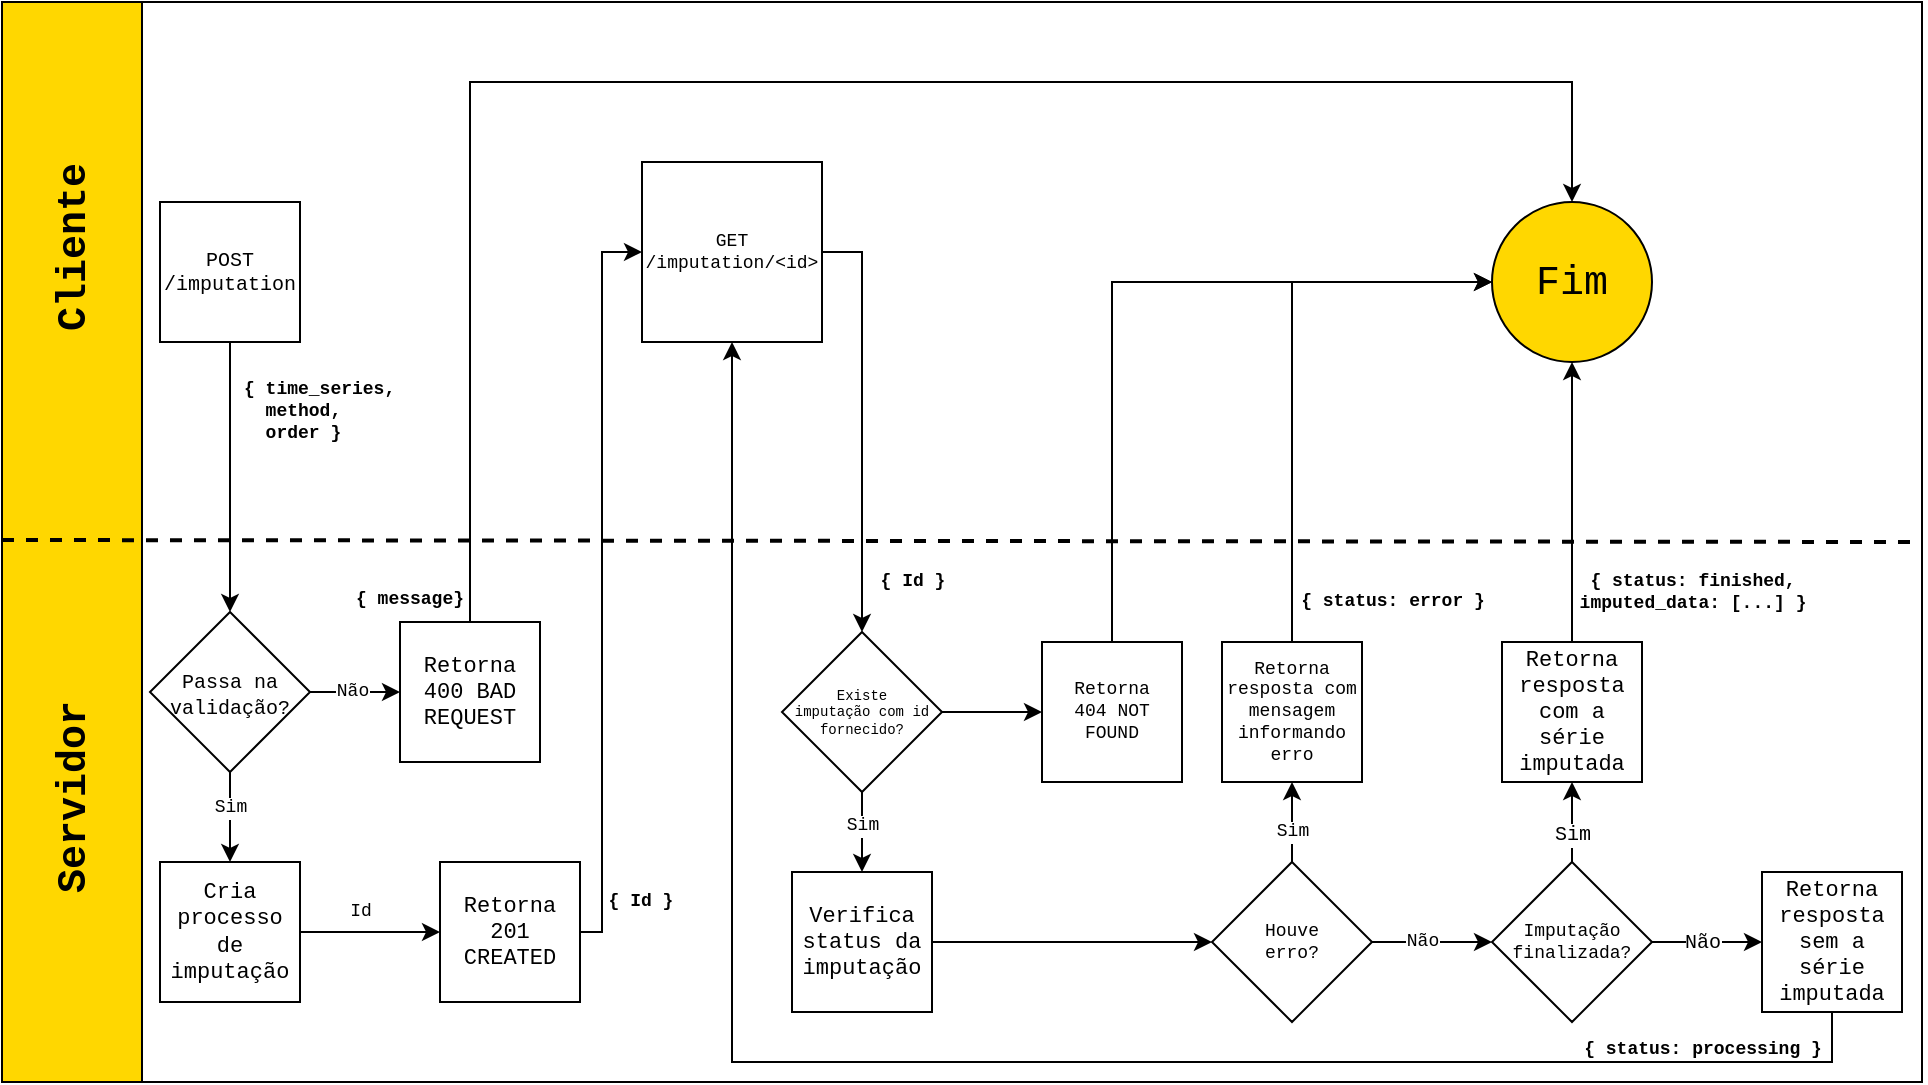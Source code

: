 <mxfile version="20.6.0" type="gitlab">
  <diagram name="Page-1" id="52a04d89-c75d-2922-d76d-85b35f80e030">
    <mxGraphModel dx="2090" dy="588" grid="1" gridSize="10" guides="1" tooltips="1" connect="1" arrows="1" fold="1" page="1" pageScale="1" pageWidth="1100" pageHeight="850" background="none" math="0" shadow="0">
      <root>
        <mxCell id="0" />
        <mxCell id="1" parent="0" />
        <mxCell id="W06Trd2OWitXyWGzXINa-115" value="" style="rounded=0;whiteSpace=wrap;html=1;labelBackgroundColor=none;fontFamily=Courier New;fontSize=10;fillColor=none;strokeColor=#000000;" vertex="1" parent="1">
          <mxGeometry x="-10" y="20" width="960" height="540" as="geometry" />
        </mxCell>
        <mxCell id="W06Trd2OWitXyWGzXINa-118" value="" style="rounded=0;whiteSpace=wrap;html=1;labelBackgroundColor=none;fontFamily=Courier New;fontSize=10;fillColor=#FFD700;strokeColor=#000000;" vertex="1" parent="1">
          <mxGeometry x="-10" y="20" width="70" height="540" as="geometry" />
        </mxCell>
        <mxCell id="W06Trd2OWitXyWGzXINa-138" style="edgeStyle=orthogonalEdgeStyle;rounded=0;orthogonalLoop=1;jettySize=auto;html=1;entryX=0;entryY=0.5;entryDx=0;entryDy=0;strokeWidth=1;fontFamily=Courier New;fontSize=9;" edge="1" parent="1" source="W06Trd2OWitXyWGzXINa-13" target="W06Trd2OWitXyWGzXINa-61">
          <mxGeometry relative="1" as="geometry">
            <Array as="points">
              <mxPoint x="290" y="485" />
              <mxPoint x="290" y="145" />
            </Array>
          </mxGeometry>
        </mxCell>
        <mxCell id="W06Trd2OWitXyWGzXINa-13" value="Retorna 201 CREATED" style="whiteSpace=wrap;html=1;aspect=fixed;labelBackgroundColor=none;fontFamily=Courier New;fontSize=11;" vertex="1" parent="1">
          <mxGeometry x="209" y="450" width="70" height="70" as="geometry" />
        </mxCell>
        <mxCell id="W06Trd2OWitXyWGzXINa-55" style="edgeStyle=orthogonalEdgeStyle;rounded=0;orthogonalLoop=1;jettySize=auto;html=1;fontFamily=Courier New;fontSize=8;" edge="1" parent="1" source="W06Trd2OWitXyWGzXINa-27" target="W06Trd2OWitXyWGzXINa-54">
          <mxGeometry relative="1" as="geometry" />
        </mxCell>
        <mxCell id="W06Trd2OWitXyWGzXINa-27" value="POST /imputation" style="whiteSpace=wrap;html=1;aspect=fixed;labelBackgroundColor=none;fontFamily=Courier New;fontSize=10;" vertex="1" parent="1">
          <mxGeometry x="69" y="120" width="70" height="70" as="geometry" />
        </mxCell>
        <mxCell id="W06Trd2OWitXyWGzXINa-52" value="Cliente" style="text;html=1;strokeColor=none;fillColor=none;align=center;verticalAlign=middle;whiteSpace=wrap;rounded=0;labelBackgroundColor=none;fontFamily=Courier New;fontSize=20;rotation=-90;fontStyle=1" vertex="1" parent="1">
          <mxGeometry x="-40" y="110" width="130" height="65" as="geometry" />
        </mxCell>
        <mxCell id="W06Trd2OWitXyWGzXINa-53" value="Servidor" style="text;html=1;strokeColor=none;fillColor=none;align=center;verticalAlign=middle;whiteSpace=wrap;rounded=0;labelBackgroundColor=none;fontFamily=Courier New;fontSize=20;rotation=-90;fontStyle=1" vertex="1" parent="1">
          <mxGeometry x="-40" y="385" width="130" height="65" as="geometry" />
        </mxCell>
        <mxCell id="W06Trd2OWitXyWGzXINa-77" style="edgeStyle=orthogonalEdgeStyle;rounded=0;orthogonalLoop=1;jettySize=auto;html=1;entryX=0;entryY=0.5;entryDx=0;entryDy=0;fontFamily=Courier New;fontSize=9;" edge="1" parent="1" source="W06Trd2OWitXyWGzXINa-54" target="W06Trd2OWitXyWGzXINa-74">
          <mxGeometry relative="1" as="geometry" />
        </mxCell>
        <mxCell id="W06Trd2OWitXyWGzXINa-78" value="Não" style="edgeLabel;html=1;align=center;verticalAlign=middle;resizable=0;points=[];fontSize=9;fontFamily=Courier New;" vertex="1" connectable="0" parent="W06Trd2OWitXyWGzXINa-77">
          <mxGeometry x="-0.082" relative="1" as="geometry">
            <mxPoint as="offset" />
          </mxGeometry>
        </mxCell>
        <mxCell id="W06Trd2OWitXyWGzXINa-79" style="edgeStyle=orthogonalEdgeStyle;rounded=0;orthogonalLoop=1;jettySize=auto;html=1;entryX=0.5;entryY=0;entryDx=0;entryDy=0;fontFamily=Courier New;fontSize=9;" edge="1" parent="1" source="W06Trd2OWitXyWGzXINa-54" target="W06Trd2OWitXyWGzXINa-60">
          <mxGeometry relative="1" as="geometry" />
        </mxCell>
        <mxCell id="W06Trd2OWitXyWGzXINa-80" value="Sim" style="edgeLabel;html=1;align=center;verticalAlign=middle;resizable=0;points=[];fontSize=9;fontFamily=Courier New;" vertex="1" connectable="0" parent="W06Trd2OWitXyWGzXINa-79">
          <mxGeometry x="-0.225" relative="1" as="geometry">
            <mxPoint as="offset" />
          </mxGeometry>
        </mxCell>
        <mxCell id="W06Trd2OWitXyWGzXINa-54" value="&lt;p style=&quot;line-height: 50%;&quot;&gt;&lt;font size=&quot;1&quot;&gt;Passa na validação?&lt;/font&gt;&lt;/p&gt;" style="rhombus;whiteSpace=wrap;html=1;labelBackgroundColor=none;fontFamily=Courier New;fontSize=20;fillColor=default;verticalAlign=middle;labelPosition=center;verticalLabelPosition=middle;align=center;spacing=0;" vertex="1" parent="1">
          <mxGeometry x="64" y="325" width="80" height="80" as="geometry" />
        </mxCell>
        <mxCell id="W06Trd2OWitXyWGzXINa-56" value="{ time_series,&lt;br style=&quot;font-size: 9px;&quot;&gt;&amp;nbsp; method,&lt;br style=&quot;font-size: 9px;&quot;&gt;&amp;nbsp; order&amp;nbsp;&lt;span style=&quot;background-color: initial; font-size: 9px;&quot;&gt;}&lt;/span&gt;" style="text;html=1;strokeColor=none;fillColor=none;align=left;verticalAlign=middle;whiteSpace=wrap;rounded=0;labelBackgroundColor=none;fontFamily=Courier New;fontSize=9;fontStyle=1" vertex="1" parent="1">
          <mxGeometry x="109" y="210" width="90" height="30" as="geometry" />
        </mxCell>
        <mxCell id="W06Trd2OWitXyWGzXINa-81" style="edgeStyle=orthogonalEdgeStyle;rounded=0;orthogonalLoop=1;jettySize=auto;html=1;entryX=0;entryY=0.5;entryDx=0;entryDy=0;fontFamily=Courier New;fontSize=9;" edge="1" parent="1" source="W06Trd2OWitXyWGzXINa-60" target="W06Trd2OWitXyWGzXINa-13">
          <mxGeometry relative="1" as="geometry" />
        </mxCell>
        <mxCell id="W06Trd2OWitXyWGzXINa-83" value="Id" style="edgeLabel;html=1;align=center;verticalAlign=middle;resizable=0;points=[];fontSize=9;fontFamily=Courier New;" vertex="1" connectable="0" parent="W06Trd2OWitXyWGzXINa-81">
          <mxGeometry x="-0.163" relative="1" as="geometry">
            <mxPoint y="-10" as="offset" />
          </mxGeometry>
        </mxCell>
        <mxCell id="W06Trd2OWitXyWGzXINa-60" value="&lt;font style=&quot;font-size: 11px;&quot;&gt;Cria processo de imputação&lt;/font&gt;" style="whiteSpace=wrap;html=1;aspect=fixed;labelBackgroundColor=none;fontFamily=Courier New;fontSize=11;fillColor=default;" vertex="1" parent="1">
          <mxGeometry x="69" y="450" width="70" height="70" as="geometry" />
        </mxCell>
        <mxCell id="W06Trd2OWitXyWGzXINa-132" style="edgeStyle=orthogonalEdgeStyle;rounded=0;orthogonalLoop=1;jettySize=auto;html=1;exitX=1;exitY=0.5;exitDx=0;exitDy=0;strokeWidth=1;fontFamily=Courier New;fontSize=9;entryX=0.5;entryY=0;entryDx=0;entryDy=0;" edge="1" parent="1" source="W06Trd2OWitXyWGzXINa-61" target="W06Trd2OWitXyWGzXINa-130">
          <mxGeometry relative="1" as="geometry">
            <mxPoint x="439.059" y="335.059" as="targetPoint" />
          </mxGeometry>
        </mxCell>
        <mxCell id="W06Trd2OWitXyWGzXINa-61" value="&lt;font style=&quot;font-size: 9px;&quot;&gt;GET /imputation/&amp;lt;id&amp;gt;&lt;/font&gt;" style="whiteSpace=wrap;html=1;aspect=fixed;labelBackgroundColor=none;fontFamily=Courier New;fontSize=8;fillColor=default;" vertex="1" parent="1">
          <mxGeometry x="310" y="100" width="90" height="90" as="geometry" />
        </mxCell>
        <mxCell id="W06Trd2OWitXyWGzXINa-88" style="edgeStyle=orthogonalEdgeStyle;rounded=0;orthogonalLoop=1;jettySize=auto;html=1;fontFamily=Courier New;fontSize=9;exitX=1;exitY=0.5;exitDx=0;exitDy=0;" edge="1" parent="1" source="W06Trd2OWitXyWGzXINa-62" target="W06Trd2OWitXyWGzXINa-69">
          <mxGeometry relative="1" as="geometry">
            <mxPoint x="550" y="490" as="sourcePoint" />
          </mxGeometry>
        </mxCell>
        <mxCell id="W06Trd2OWitXyWGzXINa-62" value="&lt;font style=&quot;font-size: 11px;&quot;&gt;Verifica status da imputação&lt;/font&gt;" style="whiteSpace=wrap;html=1;aspect=fixed;labelBackgroundColor=none;fontFamily=Courier New;fontSize=11;fillColor=default;" vertex="1" parent="1">
          <mxGeometry x="385" y="455" width="70" height="70" as="geometry" />
        </mxCell>
        <mxCell id="W06Trd2OWitXyWGzXINa-66" value="" style="endArrow=none;html=1;rounded=0;fontFamily=Courier New;fontSize=8;dashed=1;strokeWidth=2;" edge="1" parent="1">
          <mxGeometry width="50" height="50" relative="1" as="geometry">
            <mxPoint x="-10" y="289" as="sourcePoint" />
            <mxPoint x="950" y="290" as="targetPoint" />
          </mxGeometry>
        </mxCell>
        <mxCell id="W06Trd2OWitXyWGzXINa-89" style="edgeStyle=orthogonalEdgeStyle;rounded=0;orthogonalLoop=1;jettySize=auto;html=1;entryX=0.5;entryY=1;entryDx=0;entryDy=0;fontFamily=Courier New;fontSize=9;" edge="1" parent="1" source="W06Trd2OWitXyWGzXINa-69" target="W06Trd2OWitXyWGzXINa-71">
          <mxGeometry relative="1" as="geometry" />
        </mxCell>
        <mxCell id="W06Trd2OWitXyWGzXINa-90" value="Sim" style="edgeLabel;html=1;align=center;verticalAlign=middle;resizable=0;points=[];fontSize=9;fontFamily=Courier New;" vertex="1" connectable="0" parent="W06Trd2OWitXyWGzXINa-89">
          <mxGeometry x="-0.243" relative="1" as="geometry">
            <mxPoint as="offset" />
          </mxGeometry>
        </mxCell>
        <mxCell id="W06Trd2OWitXyWGzXINa-91" style="edgeStyle=orthogonalEdgeStyle;rounded=0;orthogonalLoop=1;jettySize=auto;html=1;exitX=1;exitY=0.5;exitDx=0;exitDy=0;fontFamily=Courier New;fontSize=9;" edge="1" parent="1" source="W06Trd2OWitXyWGzXINa-69" target="W06Trd2OWitXyWGzXINa-70">
          <mxGeometry relative="1" as="geometry" />
        </mxCell>
        <mxCell id="W06Trd2OWitXyWGzXINa-92" value="Não" style="edgeLabel;html=1;align=center;verticalAlign=middle;resizable=0;points=[];fontSize=9;fontFamily=Courier New;" vertex="1" connectable="0" parent="W06Trd2OWitXyWGzXINa-91">
          <mxGeometry x="-0.273" relative="1" as="geometry">
            <mxPoint x="3" as="offset" />
          </mxGeometry>
        </mxCell>
        <mxCell id="W06Trd2OWitXyWGzXINa-69" value="Houve&lt;br&gt;erro?" style="rhombus;whiteSpace=wrap;html=1;labelBackgroundColor=none;fontFamily=Courier New;fontSize=9;fillColor=default;" vertex="1" parent="1">
          <mxGeometry x="595" y="450" width="80" height="80" as="geometry" />
        </mxCell>
        <mxCell id="W06Trd2OWitXyWGzXINa-121" style="edgeStyle=orthogonalEdgeStyle;rounded=0;orthogonalLoop=1;jettySize=auto;html=1;entryX=0.5;entryY=1;entryDx=0;entryDy=0;strokeWidth=1;fontFamily=Courier New;fontSize=10;" edge="1" parent="1" source="W06Trd2OWitXyWGzXINa-70" target="W06Trd2OWitXyWGzXINa-73">
          <mxGeometry relative="1" as="geometry">
            <Array as="points">
              <mxPoint x="775" y="435" />
              <mxPoint x="775" y="435" />
            </Array>
          </mxGeometry>
        </mxCell>
        <mxCell id="W06Trd2OWitXyWGzXINa-122" value="Sim" style="edgeLabel;html=1;align=center;verticalAlign=middle;resizable=0;points=[];fontSize=10;fontFamily=Courier New;" vertex="1" connectable="0" parent="W06Trd2OWitXyWGzXINa-121">
          <mxGeometry x="-0.31" relative="1" as="geometry">
            <mxPoint as="offset" />
          </mxGeometry>
        </mxCell>
        <mxCell id="W06Trd2OWitXyWGzXINa-125" style="edgeStyle=orthogonalEdgeStyle;rounded=0;orthogonalLoop=1;jettySize=auto;html=1;entryX=0;entryY=0.5;entryDx=0;entryDy=0;strokeWidth=1;fontFamily=Courier New;fontSize=10;" edge="1" parent="1" source="W06Trd2OWitXyWGzXINa-70" target="W06Trd2OWitXyWGzXINa-72">
          <mxGeometry relative="1" as="geometry" />
        </mxCell>
        <mxCell id="W06Trd2OWitXyWGzXINa-126" value="Não" style="edgeLabel;html=1;align=center;verticalAlign=middle;resizable=0;points=[];fontSize=10;fontFamily=Courier New;" vertex="1" connectable="0" parent="W06Trd2OWitXyWGzXINa-125">
          <mxGeometry x="-0.094" relative="1" as="geometry">
            <mxPoint as="offset" />
          </mxGeometry>
        </mxCell>
        <mxCell id="W06Trd2OWitXyWGzXINa-70" value="Imputação finalizada?" style="rhombus;whiteSpace=wrap;html=1;labelBackgroundColor=none;fontFamily=Courier New;fontSize=9;fillColor=default;" vertex="1" parent="1">
          <mxGeometry x="735" y="450" width="80" height="80" as="geometry" />
        </mxCell>
        <mxCell id="W06Trd2OWitXyWGzXINa-111" style="edgeStyle=orthogonalEdgeStyle;rounded=0;orthogonalLoop=1;jettySize=auto;html=1;entryX=0;entryY=0.5;entryDx=0;entryDy=0;fontFamily=Courier New;fontSize=20;exitX=0.5;exitY=0;exitDx=0;exitDy=0;" edge="1" parent="1" source="W06Trd2OWitXyWGzXINa-71" target="W06Trd2OWitXyWGzXINa-106">
          <mxGeometry relative="1" as="geometry">
            <mxPoint x="610" y="285" as="sourcePoint" />
            <Array as="points">
              <mxPoint x="635" y="160" />
            </Array>
          </mxGeometry>
        </mxCell>
        <mxCell id="W06Trd2OWitXyWGzXINa-71" value="Retorna resposta com mensagem informando erro" style="whiteSpace=wrap;html=1;aspect=fixed;labelBackgroundColor=none;fontFamily=Courier New;fontSize=9;fillColor=default;" vertex="1" parent="1">
          <mxGeometry x="600" y="340" width="70" height="70" as="geometry" />
        </mxCell>
        <mxCell id="W06Trd2OWitXyWGzXINa-128" style="edgeStyle=orthogonalEdgeStyle;rounded=0;orthogonalLoop=1;jettySize=auto;html=1;entryX=0.5;entryY=1;entryDx=0;entryDy=0;strokeWidth=1;fontFamily=Courier New;fontSize=10;" edge="1" parent="1" source="W06Trd2OWitXyWGzXINa-72" target="W06Trd2OWitXyWGzXINa-61">
          <mxGeometry relative="1" as="geometry">
            <Array as="points">
              <mxPoint x="845" y="550" />
              <mxPoint x="385" y="550" />
            </Array>
          </mxGeometry>
        </mxCell>
        <mxCell id="W06Trd2OWitXyWGzXINa-72" value="Retorna resposta sem a série imputada" style="whiteSpace=wrap;html=1;aspect=fixed;labelBackgroundColor=none;fontFamily=Courier New;fontSize=11;fillColor=default;" vertex="1" parent="1">
          <mxGeometry x="870" y="455" width="70" height="70" as="geometry" />
        </mxCell>
        <mxCell id="W06Trd2OWitXyWGzXINa-123" style="edgeStyle=orthogonalEdgeStyle;rounded=0;orthogonalLoop=1;jettySize=auto;html=1;entryX=0.5;entryY=1;entryDx=0;entryDy=0;strokeWidth=1;fontFamily=Courier New;fontSize=10;" edge="1" parent="1" source="W06Trd2OWitXyWGzXINa-73" target="W06Trd2OWitXyWGzXINa-106">
          <mxGeometry relative="1" as="geometry" />
        </mxCell>
        <mxCell id="W06Trd2OWitXyWGzXINa-73" value="Retorna resposta com a série imputada" style="whiteSpace=wrap;html=1;aspect=fixed;labelBackgroundColor=none;fontFamily=Courier New;fontSize=11;fillColor=default;" vertex="1" parent="1">
          <mxGeometry x="740" y="340" width="70" height="70" as="geometry" />
        </mxCell>
        <mxCell id="W06Trd2OWitXyWGzXINa-110" style="edgeStyle=orthogonalEdgeStyle;rounded=0;orthogonalLoop=1;jettySize=auto;html=1;fontFamily=Courier New;fontSize=20;entryX=0.5;entryY=0;entryDx=0;entryDy=0;exitX=0.5;exitY=0;exitDx=0;exitDy=0;" edge="1" parent="1" source="W06Trd2OWitXyWGzXINa-74" target="W06Trd2OWitXyWGzXINa-106">
          <mxGeometry relative="1" as="geometry">
            <mxPoint x="300" y="10" as="targetPoint" />
            <Array as="points">
              <mxPoint x="224" y="60" />
              <mxPoint x="775" y="60" />
            </Array>
          </mxGeometry>
        </mxCell>
        <mxCell id="W06Trd2OWitXyWGzXINa-74" value="Retorna 400 BAD REQUEST" style="whiteSpace=wrap;html=1;aspect=fixed;labelBackgroundColor=none;fontFamily=Courier New;fontSize=11;" vertex="1" parent="1">
          <mxGeometry x="189" y="330" width="70" height="70" as="geometry" />
        </mxCell>
        <mxCell id="W06Trd2OWitXyWGzXINa-85" value="&lt;b style=&quot;font-size: 9px;&quot;&gt;{ Id }&lt;/b&gt;" style="text;html=1;align=center;verticalAlign=middle;resizable=0;points=[];autosize=1;strokeColor=none;fillColor=none;fontSize=9;fontFamily=Courier New;spacing=0;" vertex="1" parent="1">
          <mxGeometry x="284" y="460" width="50" height="20" as="geometry" />
        </mxCell>
        <mxCell id="W06Trd2OWitXyWGzXINa-87" value="&lt;b&gt;{ Id }&lt;/b&gt;" style="text;html=1;align=center;verticalAlign=middle;resizable=0;points=[];autosize=1;strokeColor=none;fillColor=none;fontSize=9;fontFamily=Courier New;spacing=0;" vertex="1" parent="1">
          <mxGeometry x="420" y="300" width="50" height="20" as="geometry" />
        </mxCell>
        <mxCell id="W06Trd2OWitXyWGzXINa-95" value="&lt;b&gt;{ status: error }&lt;/b&gt;" style="text;html=1;align=center;verticalAlign=middle;resizable=0;points=[];autosize=1;strokeColor=none;fillColor=none;fontSize=9;fontFamily=Courier New;spacing=0;" vertex="1" parent="1">
          <mxGeometry x="630" y="310" width="110" height="20" as="geometry" />
        </mxCell>
        <mxCell id="W06Trd2OWitXyWGzXINa-99" value="&lt;b&gt;{ status: processing }&lt;/b&gt;" style="text;html=1;align=center;verticalAlign=middle;resizable=0;points=[];autosize=1;strokeColor=none;fillColor=none;fontSize=9;fontFamily=Courier New;spacing=0;" vertex="1" parent="1">
          <mxGeometry x="770" y="534" width="140" height="20" as="geometry" />
        </mxCell>
        <mxCell id="W06Trd2OWitXyWGzXINa-104" value="&lt;b&gt;{ status: finished,&lt;br&gt;imputed_data: [...] }&lt;/b&gt;" style="text;html=1;align=center;verticalAlign=middle;resizable=0;points=[];autosize=1;strokeColor=none;fillColor=none;fontSize=9;fontFamily=Courier New;spacing=0;" vertex="1" parent="1">
          <mxGeometry x="770" y="300" width="130" height="30" as="geometry" />
        </mxCell>
        <mxCell id="W06Trd2OWitXyWGzXINa-106" value="Fim" style="ellipse;whiteSpace=wrap;html=1;aspect=fixed;labelBackgroundColor=none;fontFamily=Courier New;fontSize=20;fillColor=#FFD700;strokeColor=#000000;" vertex="1" parent="1">
          <mxGeometry x="735" y="120" width="80" height="80" as="geometry" />
        </mxCell>
        <mxCell id="W06Trd2OWitXyWGzXINa-129" value="{ message&lt;span style=&quot;background-color: initial; font-size: 9px;&quot;&gt;}&lt;/span&gt;" style="text;html=1;strokeColor=none;fillColor=none;align=left;verticalAlign=middle;whiteSpace=wrap;rounded=0;labelBackgroundColor=none;fontFamily=Courier New;fontSize=9;fontStyle=1" vertex="1" parent="1">
          <mxGeometry x="165" y="304" width="60" height="30" as="geometry" />
        </mxCell>
        <mxCell id="W06Trd2OWitXyWGzXINa-133" style="edgeStyle=orthogonalEdgeStyle;rounded=0;orthogonalLoop=1;jettySize=auto;html=1;entryX=0.5;entryY=0;entryDx=0;entryDy=0;strokeWidth=1;fontFamily=Courier New;fontSize=9;exitX=0.5;exitY=1;exitDx=0;exitDy=0;" edge="1" parent="1" source="W06Trd2OWitXyWGzXINa-130" target="W06Trd2OWitXyWGzXINa-62">
          <mxGeometry relative="1" as="geometry">
            <mxPoint x="439" y="415" as="sourcePoint" />
            <mxPoint x="439" y="455" as="targetPoint" />
          </mxGeometry>
        </mxCell>
        <mxCell id="W06Trd2OWitXyWGzXINa-134" value="Sim" style="edgeLabel;html=1;align=center;verticalAlign=middle;resizable=0;points=[];fontSize=9;fontFamily=Courier New;" vertex="1" connectable="0" parent="W06Trd2OWitXyWGzXINa-133">
          <mxGeometry x="-0.166" relative="1" as="geometry">
            <mxPoint as="offset" />
          </mxGeometry>
        </mxCell>
        <mxCell id="W06Trd2OWitXyWGzXINa-140" style="edgeStyle=orthogonalEdgeStyle;rounded=0;orthogonalLoop=1;jettySize=auto;html=1;entryX=0;entryY=0.5;entryDx=0;entryDy=0;strokeWidth=1;fontFamily=Courier New;fontSize=9;" edge="1" parent="1" source="W06Trd2OWitXyWGzXINa-130" target="W06Trd2OWitXyWGzXINa-135">
          <mxGeometry relative="1" as="geometry" />
        </mxCell>
        <mxCell id="W06Trd2OWitXyWGzXINa-130" value="Existe&lt;br style=&quot;font-size: 7px;&quot;&gt;imputação com id fornecido?" style="rhombus;whiteSpace=wrap;html=1;labelBackgroundColor=none;strokeColor=#000000;fontFamily=Courier New;fontSize=7;fillColor=none;" vertex="1" parent="1">
          <mxGeometry x="380" y="335" width="80" height="80" as="geometry" />
        </mxCell>
        <mxCell id="W06Trd2OWitXyWGzXINa-141" style="edgeStyle=orthogonalEdgeStyle;rounded=0;orthogonalLoop=1;jettySize=auto;html=1;entryX=0;entryY=0.5;entryDx=0;entryDy=0;strokeWidth=1;fontFamily=Courier New;fontSize=9;exitX=0.5;exitY=0;exitDx=0;exitDy=0;" edge="1" parent="1" source="W06Trd2OWitXyWGzXINa-135" target="W06Trd2OWitXyWGzXINa-106">
          <mxGeometry relative="1" as="geometry" />
        </mxCell>
        <mxCell id="W06Trd2OWitXyWGzXINa-135" value="Retorna&lt;br&gt;404 NOT FOUND" style="whiteSpace=wrap;html=1;aspect=fixed;labelBackgroundColor=none;strokeColor=#000000;fontFamily=Courier New;fontSize=9;fillColor=none;" vertex="1" parent="1">
          <mxGeometry x="510" y="340" width="70" height="70" as="geometry" />
        </mxCell>
      </root>
    </mxGraphModel>
  </diagram>
</mxfile>
